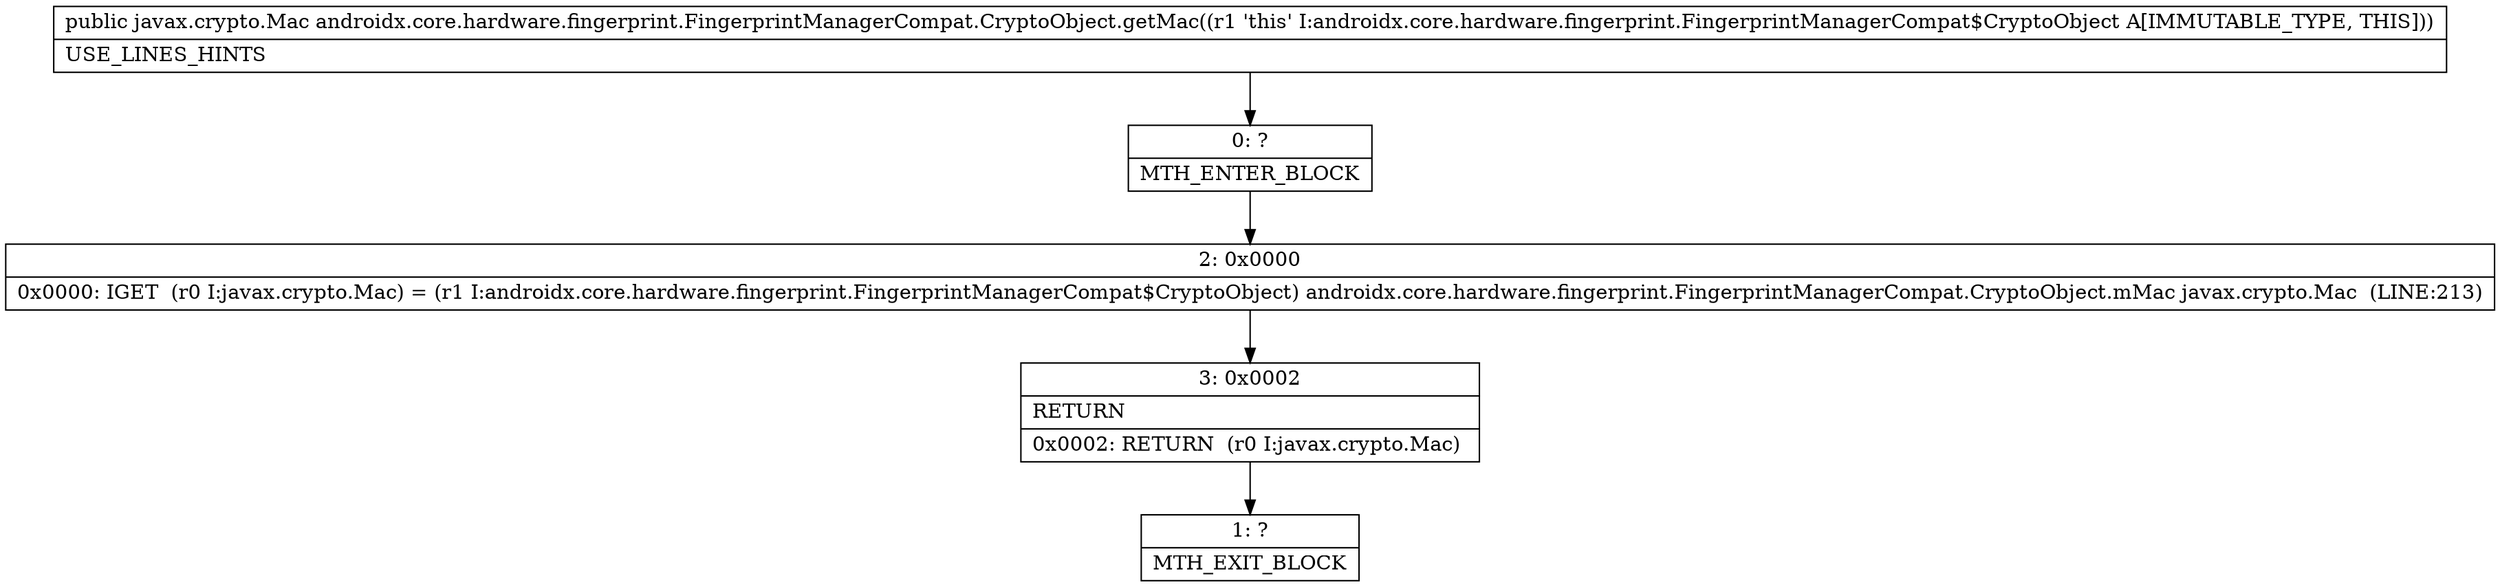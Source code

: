 digraph "CFG forandroidx.core.hardware.fingerprint.FingerprintManagerCompat.CryptoObject.getMac()Ljavax\/crypto\/Mac;" {
Node_0 [shape=record,label="{0\:\ ?|MTH_ENTER_BLOCK\l}"];
Node_2 [shape=record,label="{2\:\ 0x0000|0x0000: IGET  (r0 I:javax.crypto.Mac) = (r1 I:androidx.core.hardware.fingerprint.FingerprintManagerCompat$CryptoObject) androidx.core.hardware.fingerprint.FingerprintManagerCompat.CryptoObject.mMac javax.crypto.Mac  (LINE:213)\l}"];
Node_3 [shape=record,label="{3\:\ 0x0002|RETURN\l|0x0002: RETURN  (r0 I:javax.crypto.Mac) \l}"];
Node_1 [shape=record,label="{1\:\ ?|MTH_EXIT_BLOCK\l}"];
MethodNode[shape=record,label="{public javax.crypto.Mac androidx.core.hardware.fingerprint.FingerprintManagerCompat.CryptoObject.getMac((r1 'this' I:androidx.core.hardware.fingerprint.FingerprintManagerCompat$CryptoObject A[IMMUTABLE_TYPE, THIS]))  | USE_LINES_HINTS\l}"];
MethodNode -> Node_0;Node_0 -> Node_2;
Node_2 -> Node_3;
Node_3 -> Node_1;
}

